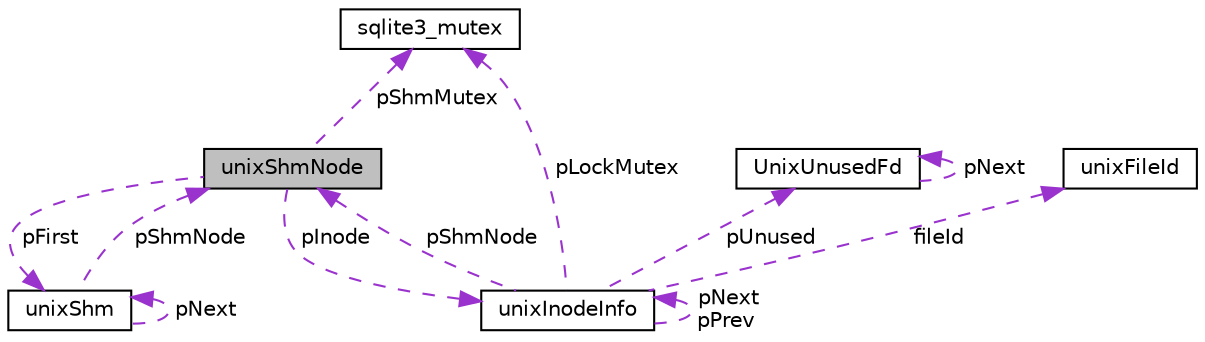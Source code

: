 digraph "unixShmNode"
{
 // LATEX_PDF_SIZE
  edge [fontname="Helvetica",fontsize="10",labelfontname="Helvetica",labelfontsize="10"];
  node [fontname="Helvetica",fontsize="10",shape=record];
  Node1 [label="unixShmNode",height=0.2,width=0.4,color="black", fillcolor="grey75", style="filled", fontcolor="black",tooltip=" "];
  Node2 -> Node1 [dir="back",color="darkorchid3",fontsize="10",style="dashed",label=" pInode" ,fontname="Helvetica"];
  Node2 [label="unixInodeInfo",height=0.2,width=0.4,color="black", fillcolor="white", style="filled",URL="$db/d1b/sqlite3_8c.html#d1/dc4/structunixInodeInfo",tooltip=" "];
  Node3 -> Node2 [dir="back",color="darkorchid3",fontsize="10",style="dashed",label=" fileId" ,fontname="Helvetica"];
  Node3 [label="unixFileId",height=0.2,width=0.4,color="black", fillcolor="white", style="filled",URL="$db/d1b/sqlite3_8c.html#da/d9e/structunixFileId",tooltip=" "];
  Node4 -> Node2 [dir="back",color="darkorchid3",fontsize="10",style="dashed",label=" pLockMutex" ,fontname="Helvetica"];
  Node4 [label="sqlite3_mutex",height=0.2,width=0.4,color="black", fillcolor="white", style="filled",URL="$db/d1b/sqlite3_8c.html#d5/d3c/structsqlite3__mutex",tooltip=" "];
  Node5 -> Node2 [dir="back",color="darkorchid3",fontsize="10",style="dashed",label=" pUnused" ,fontname="Helvetica"];
  Node5 [label="UnixUnusedFd",height=0.2,width=0.4,color="black", fillcolor="white", style="filled",URL="$db/d1b/sqlite3_8c.html#dd/de8/structUnixUnusedFd",tooltip=" "];
  Node5 -> Node5 [dir="back",color="darkorchid3",fontsize="10",style="dashed",label=" pNext" ,fontname="Helvetica"];
  Node1 -> Node2 [dir="back",color="darkorchid3",fontsize="10",style="dashed",label=" pShmNode" ,fontname="Helvetica"];
  Node2 -> Node2 [dir="back",color="darkorchid3",fontsize="10",style="dashed",label=" pNext\npPrev" ,fontname="Helvetica"];
  Node4 -> Node1 [dir="back",color="darkorchid3",fontsize="10",style="dashed",label=" pShmMutex" ,fontname="Helvetica"];
  Node6 -> Node1 [dir="back",color="darkorchid3",fontsize="10",style="dashed",label=" pFirst" ,fontname="Helvetica"];
  Node6 [label="unixShm",height=0.2,width=0.4,color="black", fillcolor="white", style="filled",URL="$db/d1b/sqlite3_8c.html#d1/d8f/structunixShm",tooltip=" "];
  Node1 -> Node6 [dir="back",color="darkorchid3",fontsize="10",style="dashed",label=" pShmNode" ,fontname="Helvetica"];
  Node6 -> Node6 [dir="back",color="darkorchid3",fontsize="10",style="dashed",label=" pNext" ,fontname="Helvetica"];
}
